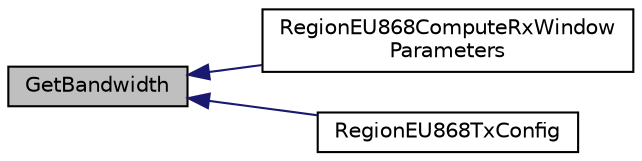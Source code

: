 digraph "GetBandwidth"
{
  edge [fontname="Helvetica",fontsize="10",labelfontname="Helvetica",labelfontsize="10"];
  node [fontname="Helvetica",fontsize="10",shape=record];
  rankdir="LR";
  Node5 [label="GetBandwidth",height=0.2,width=0.4,color="black", fillcolor="grey75", style="filled", fontcolor="black"];
  Node5 -> Node6 [dir="back",color="midnightblue",fontsize="10",style="solid"];
  Node6 [label="RegionEU868ComputeRxWindow\lParameters",height=0.2,width=0.4,color="black", fillcolor="white", style="filled",URL="$group___r_e_g_i_o_n_e_u868.html#ga7650d2866d0b5df186afd4c0dd1f52bb"];
  Node5 -> Node7 [dir="back",color="midnightblue",fontsize="10",style="solid"];
  Node7 [label="RegionEU868TxConfig",height=0.2,width=0.4,color="black", fillcolor="white", style="filled",URL="$group___r_e_g_i_o_n_e_u868.html#ga7cab7daedc2b01b688d4e2cfb0a30029",tooltip="TX configuration. "];
}
